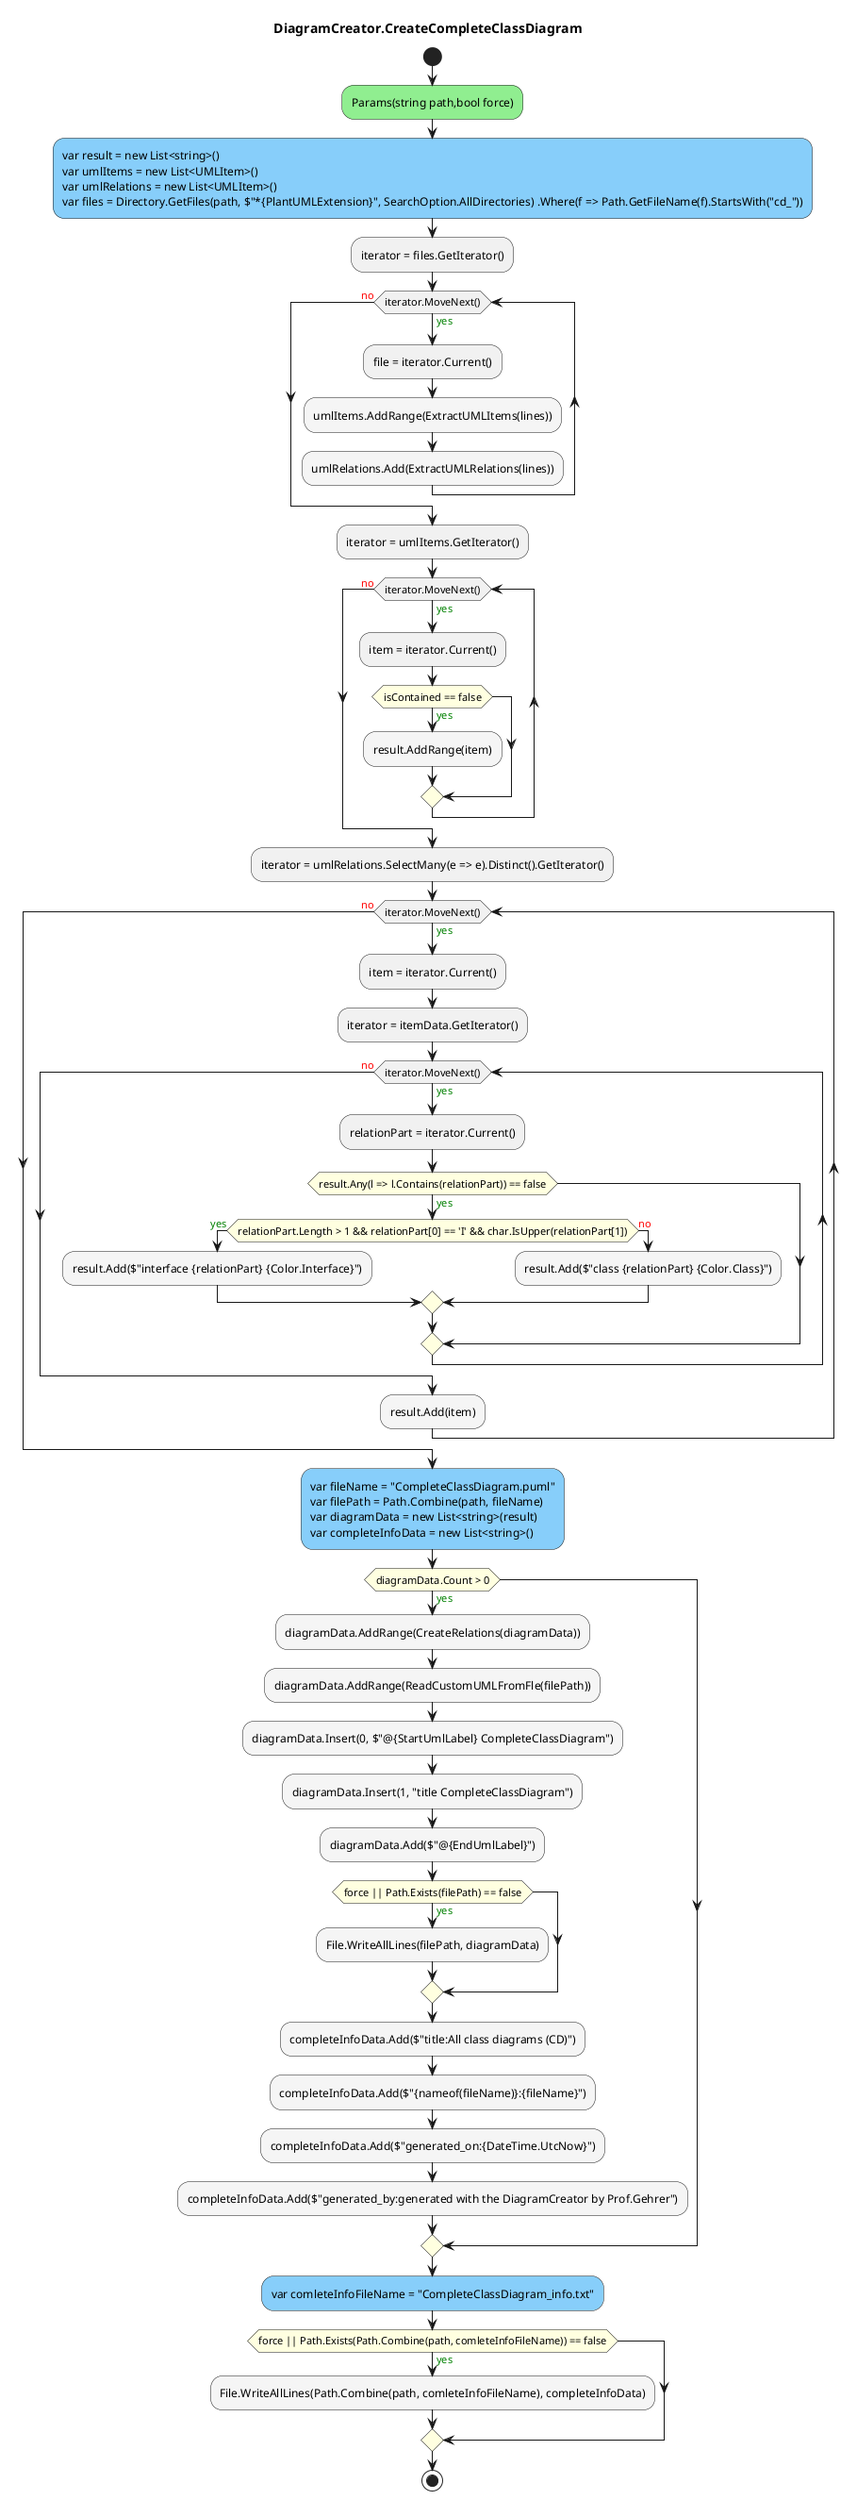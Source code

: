 @startuml DiagramCreator.CreateCompleteClassDiagram
title DiagramCreator.CreateCompleteClassDiagram
start
#LightGreen:Params(string path,bool force);
#LightSkyBlue:var result = new List<string>()\nvar umlItems = new List<UMLItem>()\nvar umlRelations = new List<UMLItem>()\nvar files = Directory.GetFiles(path, $"*{PlantUMLExtension}", SearchOption.AllDirectories) .Where(f => Path.GetFileName(f).StartsWith("cd_"));
:iterator = files.GetIterator();
while (iterator.MoveNext()) is (<color:green>yes)
  :file = iterator.Current();
    #WhiteSmoke:umlItems.AddRange(ExtractUMLItems(lines));
    #WhiteSmoke:umlRelations.Add(ExtractUMLRelations(lines));
endwhile (<color:red>no)
:iterator = umlItems.GetIterator();
while (iterator.MoveNext()) is (<color:green>yes)
  :item = iterator.Current();
    #LightYellow:if (isContained == false) then (<color:green>yes)
      #WhiteSmoke:result.AddRange(item);
    endif
endwhile (<color:red>no)
:iterator = umlRelations.SelectMany(e => e).Distinct().GetIterator();
while (iterator.MoveNext()) is (<color:green>yes)
  :item = iterator.Current();
    :iterator = itemData.GetIterator();
    while (iterator.MoveNext()) is (<color:green>yes)
      :relationPart = iterator.Current();
          #LightYellow:if (result.Any(l => l.Contains(relationPart)) == false) then (<color:green>yes)
            #LightYellow:if (relationPart.Length > 1 && relationPart[0] == 'I' && char.IsUpper(relationPart[1])) then (<color:green>yes)
              #WhiteSmoke:result.Add($"interface {relationPart} {Color.Interface}");
              else (<color:red>no)
                #WhiteSmoke:result.Add($"class {relationPart} {Color.Class}");
            endif
          endif
    endwhile (<color:red>no)
    #WhiteSmoke:result.Add(item);
endwhile (<color:red>no)
#LightSkyBlue:var fileName = "CompleteClassDiagram.puml"\nvar filePath = Path.Combine(path, fileName)\nvar diagramData = new List<string>(result)\nvar completeInfoData = new List<string>();
#LightYellow:if (diagramData.Count > 0) then (<color:green>yes)
  #WhiteSmoke:diagramData.AddRange(CreateRelations(diagramData));
  #WhiteSmoke:diagramData.AddRange(ReadCustomUMLFromFle(filePath));
  #WhiteSmoke:diagramData.Insert(0, $"@{StartUmlLabel} CompleteClassDiagram");
  #WhiteSmoke:diagramData.Insert(1, "title CompleteClassDiagram");
  #WhiteSmoke:diagramData.Add($"@{EndUmlLabel}");
  #LightYellow:if (force || Path.Exists(filePath) == false) then (<color:green>yes)
    #WhiteSmoke:File.WriteAllLines(filePath, diagramData);
  endif
  #WhiteSmoke:completeInfoData.Add($"title:All class diagrams (CD)");
  #WhiteSmoke:completeInfoData.Add($"{nameof(fileName)}:{fileName}");
  #WhiteSmoke:completeInfoData.Add($"generated_on:{DateTime.UtcNow}");
  #WhiteSmoke:completeInfoData.Add($"generated_by:generated with the DiagramCreator by Prof.Gehrer");
endif
#LightSkyBlue:var comleteInfoFileName = "CompleteClassDiagram_info.txt";
#LightYellow:if (force || Path.Exists(Path.Combine(path, comleteInfoFileName)) == false) then (<color:green>yes)
  #WhiteSmoke:File.WriteAllLines(Path.Combine(path, comleteInfoFileName), completeInfoData);
endif
stop
@enduml
